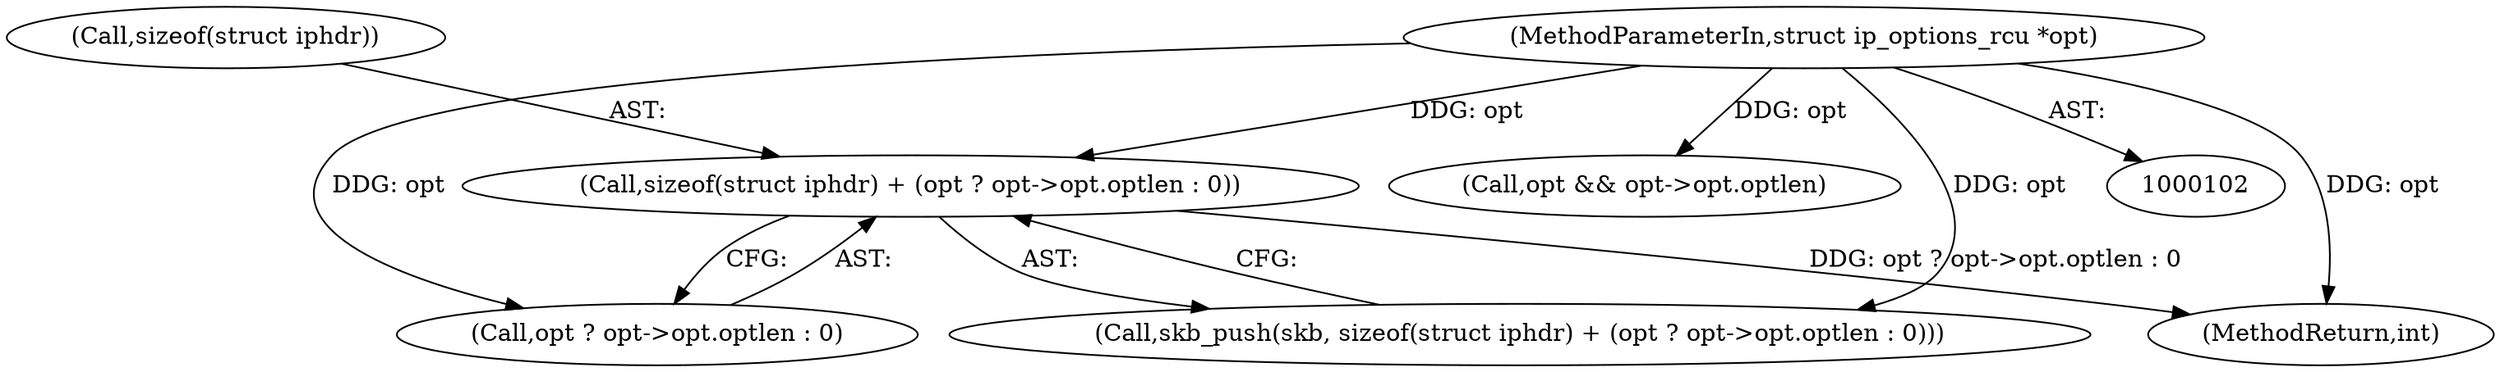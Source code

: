 digraph "0_linux_f6d8bd051c391c1c0458a30b2a7abcd939329259_21@API" {
"1000122" [label="(Call,sizeof(struct iphdr) + (opt ? opt->opt.optlen : 0))"];
"1000107" [label="(MethodParameterIn,struct ip_options_rcu *opt)"];
"1000107" [label="(MethodParameterIn,struct ip_options_rcu *opt)"];
"1000259" [label="(MethodReturn,int)"];
"1000122" [label="(Call,sizeof(struct iphdr) + (opt ? opt->opt.optlen : 0))"];
"1000125" [label="(Call,opt ? opt->opt.optlen : 0)"];
"1000123" [label="(Call,sizeof(struct iphdr))"];
"1000214" [label="(Call,opt && opt->opt.optlen)"];
"1000120" [label="(Call,skb_push(skb, sizeof(struct iphdr) + (opt ? opt->opt.optlen : 0)))"];
"1000122" -> "1000120"  [label="AST: "];
"1000122" -> "1000125"  [label="CFG: "];
"1000123" -> "1000122"  [label="AST: "];
"1000125" -> "1000122"  [label="AST: "];
"1000120" -> "1000122"  [label="CFG: "];
"1000122" -> "1000259"  [label="DDG: opt ? opt->opt.optlen : 0"];
"1000107" -> "1000122"  [label="DDG: opt"];
"1000107" -> "1000102"  [label="AST: "];
"1000107" -> "1000259"  [label="DDG: opt"];
"1000107" -> "1000120"  [label="DDG: opt"];
"1000107" -> "1000125"  [label="DDG: opt"];
"1000107" -> "1000214"  [label="DDG: opt"];
}
